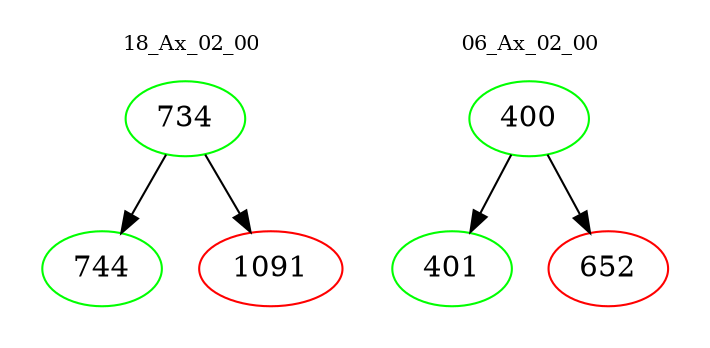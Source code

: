 digraph{
subgraph cluster_0 {
color = white
label = "18_Ax_02_00";
fontsize=10;
T0_734 [label="734", color="green"]
T0_734 -> T0_744 [color="black"]
T0_744 [label="744", color="green"]
T0_734 -> T0_1091 [color="black"]
T0_1091 [label="1091", color="red"]
}
subgraph cluster_1 {
color = white
label = "06_Ax_02_00";
fontsize=10;
T1_400 [label="400", color="green"]
T1_400 -> T1_401 [color="black"]
T1_401 [label="401", color="green"]
T1_400 -> T1_652 [color="black"]
T1_652 [label="652", color="red"]
}
}

